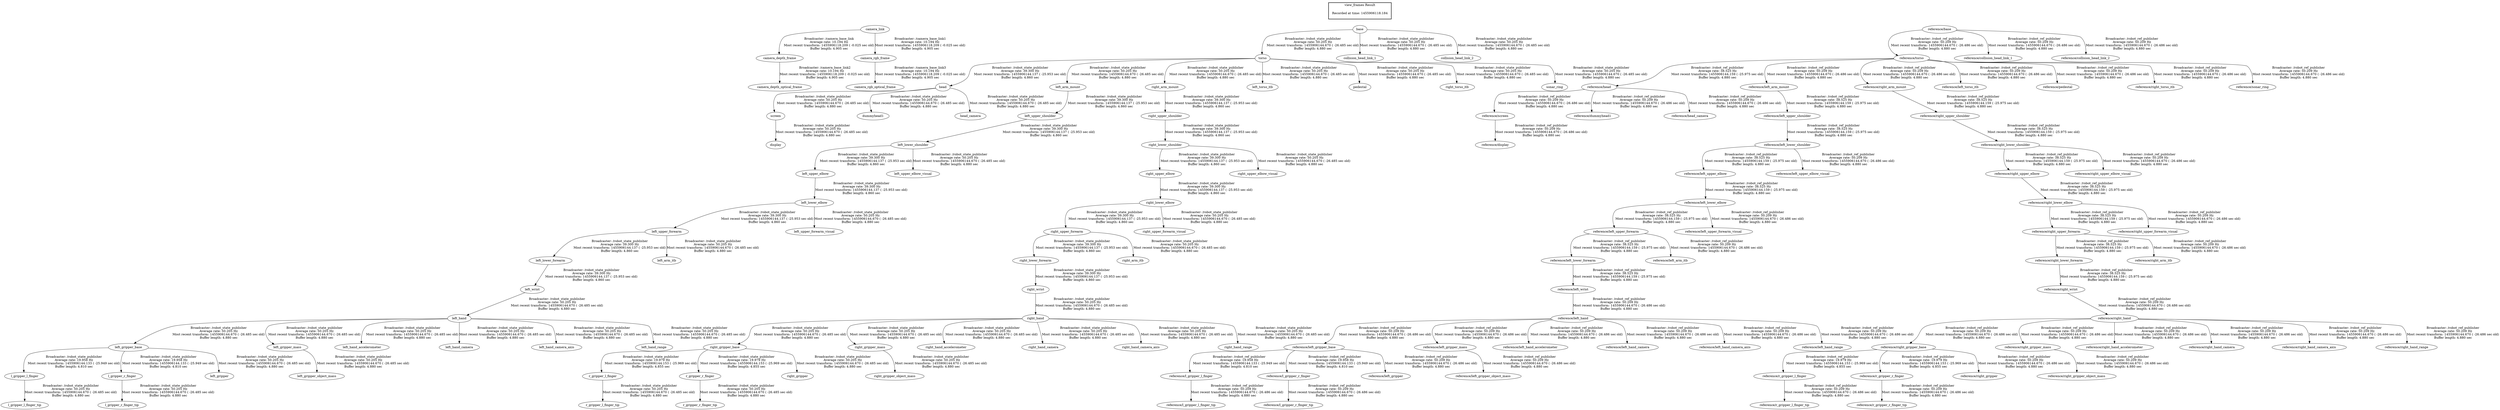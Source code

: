 digraph G {
"camera_depth_frame" -> "camera_depth_optical_frame"[label="Broadcaster: /camera_base_link2\nAverage rate: 10.194 Hz\nMost recent transform: 1455906118.209 ( -0.025 sec old)\nBuffer length: 4.905 sec\n"];
"camera_link" -> "camera_depth_frame"[label="Broadcaster: /camera_base_link\nAverage rate: 10.194 Hz\nMost recent transform: 1455906118.209 ( -0.025 sec old)\nBuffer length: 4.905 sec\n"];
"camera_rgb_frame" -> "camera_rgb_optical_frame"[label="Broadcaster: /camera_base_link3\nAverage rate: 10.194 Hz\nMost recent transform: 1455906118.209 ( -0.025 sec old)\nBuffer length: 4.905 sec\n"];
"camera_link" -> "camera_rgb_frame"[label="Broadcaster: /camera_base_link1\nAverage rate: 10.194 Hz\nMost recent transform: 1455906118.209 ( -0.025 sec old)\nBuffer length: 4.905 sec\n"];
"torso" -> "head"[label="Broadcaster: /robot_state_publisher\nAverage rate: 39.300 Hz\nMost recent transform: 1455906144.137 ( -25.953 sec old)\nBuffer length: 4.860 sec\n"];
"base" -> "torso"[label="Broadcaster: /robot_state_publisher\nAverage rate: 50.205 Hz\nMost recent transform: 1455906144.670 ( -26.485 sec old)\nBuffer length: 4.880 sec\n"];
"left_lower_shoulder" -> "left_upper_elbow"[label="Broadcaster: /robot_state_publisher\nAverage rate: 39.300 Hz\nMost recent transform: 1455906144.137 ( -25.953 sec old)\nBuffer length: 4.860 sec\n"];
"left_upper_shoulder" -> "left_lower_shoulder"[label="Broadcaster: /robot_state_publisher\nAverage rate: 39.300 Hz\nMost recent transform: 1455906144.137 ( -25.953 sec old)\nBuffer length: 4.860 sec\n"];
"left_upper_elbow" -> "left_lower_elbow"[label="Broadcaster: /robot_state_publisher\nAverage rate: 39.300 Hz\nMost recent transform: 1455906144.137 ( -25.953 sec old)\nBuffer length: 4.860 sec\n"];
"left_arm_mount" -> "left_upper_shoulder"[label="Broadcaster: /robot_state_publisher\nAverage rate: 39.300 Hz\nMost recent transform: 1455906144.137 ( -25.953 sec old)\nBuffer length: 4.860 sec\n"];
"torso" -> "left_arm_mount"[label="Broadcaster: /robot_state_publisher\nAverage rate: 50.205 Hz\nMost recent transform: 1455906144.670 ( -26.485 sec old)\nBuffer length: 4.880 sec\n"];
"left_lower_elbow" -> "left_upper_forearm"[label="Broadcaster: /robot_state_publisher\nAverage rate: 39.300 Hz\nMost recent transform: 1455906144.137 ( -25.953 sec old)\nBuffer length: 4.860 sec\n"];
"left_upper_forearm" -> "left_lower_forearm"[label="Broadcaster: /robot_state_publisher\nAverage rate: 39.300 Hz\nMost recent transform: 1455906144.137 ( -25.953 sec old)\nBuffer length: 4.860 sec\n"];
"left_lower_forearm" -> "left_wrist"[label="Broadcaster: /robot_state_publisher\nAverage rate: 39.300 Hz\nMost recent transform: 1455906144.137 ( -25.953 sec old)\nBuffer length: 4.860 sec\n"];
"right_lower_shoulder" -> "right_upper_elbow"[label="Broadcaster: /robot_state_publisher\nAverage rate: 39.300 Hz\nMost recent transform: 1455906144.137 ( -25.953 sec old)\nBuffer length: 4.860 sec\n"];
"right_upper_shoulder" -> "right_lower_shoulder"[label="Broadcaster: /robot_state_publisher\nAverage rate: 39.300 Hz\nMost recent transform: 1455906144.137 ( -25.953 sec old)\nBuffer length: 4.860 sec\n"];
"right_upper_elbow" -> "right_lower_elbow"[label="Broadcaster: /robot_state_publisher\nAverage rate: 39.300 Hz\nMost recent transform: 1455906144.137 ( -25.953 sec old)\nBuffer length: 4.860 sec\n"];
"right_arm_mount" -> "right_upper_shoulder"[label="Broadcaster: /robot_state_publisher\nAverage rate: 39.300 Hz\nMost recent transform: 1455906144.137 ( -25.953 sec old)\nBuffer length: 4.860 sec\n"];
"torso" -> "right_arm_mount"[label="Broadcaster: /robot_state_publisher\nAverage rate: 50.205 Hz\nMost recent transform: 1455906144.670 ( -26.485 sec old)\nBuffer length: 4.880 sec\n"];
"right_lower_elbow" -> "right_upper_forearm"[label="Broadcaster: /robot_state_publisher\nAverage rate: 39.300 Hz\nMost recent transform: 1455906144.137 ( -25.953 sec old)\nBuffer length: 4.860 sec\n"];
"right_upper_forearm" -> "right_lower_forearm"[label="Broadcaster: /robot_state_publisher\nAverage rate: 39.300 Hz\nMost recent transform: 1455906144.137 ( -25.953 sec old)\nBuffer length: 4.860 sec\n"];
"right_lower_forearm" -> "right_wrist"[label="Broadcaster: /robot_state_publisher\nAverage rate: 39.300 Hz\nMost recent transform: 1455906144.137 ( -25.953 sec old)\nBuffer length: 4.860 sec\n"];
"reference/torso" -> "reference/head"[label="Broadcaster: /robot_ref_publisher\nAverage rate: 38.525 Hz\nMost recent transform: 1455906144.159 ( -25.975 sec old)\nBuffer length: 4.880 sec\n"];
"reference/base" -> "reference/torso"[label="Broadcaster: /robot_ref_publisher\nAverage rate: 50.209 Hz\nMost recent transform: 1455906144.670 ( -26.486 sec old)\nBuffer length: 4.880 sec\n"];
"reference/left_lower_shoulder" -> "reference/left_upper_elbow"[label="Broadcaster: /robot_ref_publisher\nAverage rate: 38.525 Hz\nMost recent transform: 1455906144.159 ( -25.975 sec old)\nBuffer length: 4.880 sec\n"];
"reference/left_upper_shoulder" -> "reference/left_lower_shoulder"[label="Broadcaster: /robot_ref_publisher\nAverage rate: 38.525 Hz\nMost recent transform: 1455906144.159 ( -25.975 sec old)\nBuffer length: 4.880 sec\n"];
"reference/left_upper_elbow" -> "reference/left_lower_elbow"[label="Broadcaster: /robot_ref_publisher\nAverage rate: 38.525 Hz\nMost recent transform: 1455906144.159 ( -25.975 sec old)\nBuffer length: 4.880 sec\n"];
"reference/left_arm_mount" -> "reference/left_upper_shoulder"[label="Broadcaster: /robot_ref_publisher\nAverage rate: 38.525 Hz\nMost recent transform: 1455906144.159 ( -25.975 sec old)\nBuffer length: 4.880 sec\n"];
"reference/torso" -> "reference/left_arm_mount"[label="Broadcaster: /robot_ref_publisher\nAverage rate: 50.209 Hz\nMost recent transform: 1455906144.670 ( -26.486 sec old)\nBuffer length: 4.880 sec\n"];
"reference/left_lower_elbow" -> "reference/left_upper_forearm"[label="Broadcaster: /robot_ref_publisher\nAverage rate: 38.525 Hz\nMost recent transform: 1455906144.159 ( -25.975 sec old)\nBuffer length: 4.880 sec\n"];
"reference/left_upper_forearm" -> "reference/left_lower_forearm"[label="Broadcaster: /robot_ref_publisher\nAverage rate: 38.525 Hz\nMost recent transform: 1455906144.159 ( -25.975 sec old)\nBuffer length: 4.880 sec\n"];
"reference/left_lower_forearm" -> "reference/left_wrist"[label="Broadcaster: /robot_ref_publisher\nAverage rate: 38.525 Hz\nMost recent transform: 1455906144.159 ( -25.975 sec old)\nBuffer length: 4.880 sec\n"];
"reference/right_lower_shoulder" -> "reference/right_upper_elbow"[label="Broadcaster: /robot_ref_publisher\nAverage rate: 38.525 Hz\nMost recent transform: 1455906144.159 ( -25.975 sec old)\nBuffer length: 4.880 sec\n"];
"reference/right_upper_shoulder" -> "reference/right_lower_shoulder"[label="Broadcaster: /robot_ref_publisher\nAverage rate: 38.525 Hz\nMost recent transform: 1455906144.159 ( -25.975 sec old)\nBuffer length: 4.880 sec\n"];
"reference/right_upper_elbow" -> "reference/right_lower_elbow"[label="Broadcaster: /robot_ref_publisher\nAverage rate: 38.525 Hz\nMost recent transform: 1455906144.159 ( -25.975 sec old)\nBuffer length: 4.880 sec\n"];
"reference/right_arm_mount" -> "reference/right_upper_shoulder"[label="Broadcaster: /robot_ref_publisher\nAverage rate: 38.525 Hz\nMost recent transform: 1455906144.159 ( -25.975 sec old)\nBuffer length: 4.880 sec\n"];
"reference/torso" -> "reference/right_arm_mount"[label="Broadcaster: /robot_ref_publisher\nAverage rate: 50.209 Hz\nMost recent transform: 1455906144.670 ( -26.486 sec old)\nBuffer length: 4.880 sec\n"];
"reference/right_lower_elbow" -> "reference/right_upper_forearm"[label="Broadcaster: /robot_ref_publisher\nAverage rate: 38.525 Hz\nMost recent transform: 1455906144.159 ( -25.975 sec old)\nBuffer length: 4.880 sec\n"];
"reference/right_upper_forearm" -> "reference/right_lower_forearm"[label="Broadcaster: /robot_ref_publisher\nAverage rate: 38.525 Hz\nMost recent transform: 1455906144.159 ( -25.975 sec old)\nBuffer length: 4.880 sec\n"];
"reference/right_lower_forearm" -> "reference/right_wrist"[label="Broadcaster: /robot_ref_publisher\nAverage rate: 38.525 Hz\nMost recent transform: 1455906144.159 ( -25.975 sec old)\nBuffer length: 4.880 sec\n"];
"base" -> "collision_head_link_1"[label="Broadcaster: /robot_state_publisher\nAverage rate: 50.205 Hz\nMost recent transform: 1455906144.670 ( -26.485 sec old)\nBuffer length: 4.880 sec\n"];
"base" -> "collision_head_link_2"[label="Broadcaster: /robot_state_publisher\nAverage rate: 50.205 Hz\nMost recent transform: 1455906144.670 ( -26.485 sec old)\nBuffer length: 4.880 sec\n"];
"screen" -> "display"[label="Broadcaster: /robot_state_publisher\nAverage rate: 50.205 Hz\nMost recent transform: 1455906144.670 ( -26.485 sec old)\nBuffer length: 4.880 sec\n"];
"head" -> "screen"[label="Broadcaster: /robot_state_publisher\nAverage rate: 50.205 Hz\nMost recent transform: 1455906144.670 ( -26.485 sec old)\nBuffer length: 4.880 sec\n"];
"head" -> "dummyhead1"[label="Broadcaster: /robot_state_publisher\nAverage rate: 50.205 Hz\nMost recent transform: 1455906144.670 ( -26.485 sec old)\nBuffer length: 4.880 sec\n"];
"head" -> "head_camera"[label="Broadcaster: /robot_state_publisher\nAverage rate: 50.205 Hz\nMost recent transform: 1455906144.670 ( -26.485 sec old)\nBuffer length: 4.880 sec\n"];
"l_gripper_l_finger" -> "l_gripper_l_finger_tip"[label="Broadcaster: /robot_state_publisher\nAverage rate: 50.205 Hz\nMost recent transform: 1455906144.670 ( -26.485 sec old)\nBuffer length: 4.880 sec\n"];
"left_gripper_base" -> "l_gripper_l_finger"[label="Broadcaster: /robot_state_publisher\nAverage rate: 19.958 Hz\nMost recent transform: 1455906144.133 ( -25.949 sec old)\nBuffer length: 4.810 sec\n"];
"l_gripper_r_finger" -> "l_gripper_r_finger_tip"[label="Broadcaster: /robot_state_publisher\nAverage rate: 50.205 Hz\nMost recent transform: 1455906144.670 ( -26.485 sec old)\nBuffer length: 4.880 sec\n"];
"left_gripper_base" -> "l_gripper_r_finger"[label="Broadcaster: /robot_state_publisher\nAverage rate: 19.958 Hz\nMost recent transform: 1455906144.133 ( -25.949 sec old)\nBuffer length: 4.810 sec\n"];
"left_lower_shoulder" -> "left_upper_elbow_visual"[label="Broadcaster: /robot_state_publisher\nAverage rate: 50.205 Hz\nMost recent transform: 1455906144.670 ( -26.485 sec old)\nBuffer length: 4.880 sec\n"];
"left_gripper_base" -> "left_gripper"[label="Broadcaster: /robot_state_publisher\nAverage rate: 50.205 Hz\nMost recent transform: 1455906144.670 ( -26.485 sec old)\nBuffer length: 4.880 sec\n"];
"left_hand" -> "left_gripper_base"[label="Broadcaster: /robot_state_publisher\nAverage rate: 50.205 Hz\nMost recent transform: 1455906144.670 ( -26.485 sec old)\nBuffer length: 4.880 sec\n"];
"left_wrist" -> "left_hand"[label="Broadcaster: /robot_state_publisher\nAverage rate: 50.205 Hz\nMost recent transform: 1455906144.670 ( -26.485 sec old)\nBuffer length: 4.880 sec\n"];
"left_hand" -> "left_gripper_mass"[label="Broadcaster: /robot_state_publisher\nAverage rate: 50.205 Hz\nMost recent transform: 1455906144.670 ( -26.485 sec old)\nBuffer length: 4.880 sec\n"];
"left_gripper_mass" -> "left_gripper_object_mass"[label="Broadcaster: /robot_state_publisher\nAverage rate: 50.205 Hz\nMost recent transform: 1455906144.670 ( -26.485 sec old)\nBuffer length: 4.880 sec\n"];
"left_hand" -> "left_hand_accelerometer"[label="Broadcaster: /robot_state_publisher\nAverage rate: 50.205 Hz\nMost recent transform: 1455906144.670 ( -26.485 sec old)\nBuffer length: 4.880 sec\n"];
"left_hand" -> "left_hand_camera"[label="Broadcaster: /robot_state_publisher\nAverage rate: 50.205 Hz\nMost recent transform: 1455906144.670 ( -26.485 sec old)\nBuffer length: 4.880 sec\n"];
"left_hand" -> "left_hand_camera_axis"[label="Broadcaster: /robot_state_publisher\nAverage rate: 50.205 Hz\nMost recent transform: 1455906144.670 ( -26.485 sec old)\nBuffer length: 4.880 sec\n"];
"left_hand" -> "left_hand_range"[label="Broadcaster: /robot_state_publisher\nAverage rate: 50.205 Hz\nMost recent transform: 1455906144.670 ( -26.485 sec old)\nBuffer length: 4.880 sec\n"];
"torso" -> "left_torso_itb"[label="Broadcaster: /robot_state_publisher\nAverage rate: 50.205 Hz\nMost recent transform: 1455906144.670 ( -26.485 sec old)\nBuffer length: 4.880 sec\n"];
"left_lower_elbow" -> "left_upper_forearm_visual"[label="Broadcaster: /robot_state_publisher\nAverage rate: 50.205 Hz\nMost recent transform: 1455906144.670 ( -26.485 sec old)\nBuffer length: 4.880 sec\n"];
"left_upper_forearm" -> "left_arm_itb"[label="Broadcaster: /robot_state_publisher\nAverage rate: 50.205 Hz\nMost recent transform: 1455906144.670 ( -26.485 sec old)\nBuffer length: 4.880 sec\n"];
"torso" -> "pedestal"[label="Broadcaster: /robot_state_publisher\nAverage rate: 50.205 Hz\nMost recent transform: 1455906144.670 ( -26.485 sec old)\nBuffer length: 4.880 sec\n"];
"r_gripper_l_finger" -> "r_gripper_l_finger_tip"[label="Broadcaster: /robot_state_publisher\nAverage rate: 50.205 Hz\nMost recent transform: 1455906144.670 ( -26.485 sec old)\nBuffer length: 4.880 sec\n"];
"right_gripper_base" -> "r_gripper_l_finger"[label="Broadcaster: /robot_state_publisher\nAverage rate: 19.979 Hz\nMost recent transform: 1455906144.153 ( -25.969 sec old)\nBuffer length: 4.855 sec\n"];
"r_gripper_r_finger" -> "r_gripper_r_finger_tip"[label="Broadcaster: /robot_state_publisher\nAverage rate: 50.205 Hz\nMost recent transform: 1455906144.670 ( -26.485 sec old)\nBuffer length: 4.880 sec\n"];
"right_gripper_base" -> "r_gripper_r_finger"[label="Broadcaster: /robot_state_publisher\nAverage rate: 19.979 Hz\nMost recent transform: 1455906144.153 ( -25.969 sec old)\nBuffer length: 4.855 sec\n"];
"right_lower_shoulder" -> "right_upper_elbow_visual"[label="Broadcaster: /robot_state_publisher\nAverage rate: 50.205 Hz\nMost recent transform: 1455906144.670 ( -26.485 sec old)\nBuffer length: 4.880 sec\n"];
"right_gripper_base" -> "right_gripper"[label="Broadcaster: /robot_state_publisher\nAverage rate: 50.205 Hz\nMost recent transform: 1455906144.670 ( -26.485 sec old)\nBuffer length: 4.880 sec\n"];
"right_hand" -> "right_gripper_base"[label="Broadcaster: /robot_state_publisher\nAverage rate: 50.205 Hz\nMost recent transform: 1455906144.670 ( -26.485 sec old)\nBuffer length: 4.880 sec\n"];
"right_wrist" -> "right_hand"[label="Broadcaster: /robot_state_publisher\nAverage rate: 50.205 Hz\nMost recent transform: 1455906144.670 ( -26.485 sec old)\nBuffer length: 4.880 sec\n"];
"right_hand" -> "right_gripper_mass"[label="Broadcaster: /robot_state_publisher\nAverage rate: 50.205 Hz\nMost recent transform: 1455906144.670 ( -26.485 sec old)\nBuffer length: 4.880 sec\n"];
"right_gripper_mass" -> "right_gripper_object_mass"[label="Broadcaster: /robot_state_publisher\nAverage rate: 50.205 Hz\nMost recent transform: 1455906144.670 ( -26.485 sec old)\nBuffer length: 4.880 sec\n"];
"right_hand" -> "right_hand_accelerometer"[label="Broadcaster: /robot_state_publisher\nAverage rate: 50.205 Hz\nMost recent transform: 1455906144.670 ( -26.485 sec old)\nBuffer length: 4.880 sec\n"];
"right_hand" -> "right_hand_camera"[label="Broadcaster: /robot_state_publisher\nAverage rate: 50.205 Hz\nMost recent transform: 1455906144.670 ( -26.485 sec old)\nBuffer length: 4.880 sec\n"];
"right_hand" -> "right_hand_camera_axis"[label="Broadcaster: /robot_state_publisher\nAverage rate: 50.205 Hz\nMost recent transform: 1455906144.670 ( -26.485 sec old)\nBuffer length: 4.880 sec\n"];
"right_hand" -> "right_hand_range"[label="Broadcaster: /robot_state_publisher\nAverage rate: 50.205 Hz\nMost recent transform: 1455906144.670 ( -26.485 sec old)\nBuffer length: 4.880 sec\n"];
"torso" -> "right_torso_itb"[label="Broadcaster: /robot_state_publisher\nAverage rate: 50.205 Hz\nMost recent transform: 1455906144.670 ( -26.485 sec old)\nBuffer length: 4.880 sec\n"];
"right_lower_elbow" -> "right_upper_forearm_visual"[label="Broadcaster: /robot_state_publisher\nAverage rate: 50.205 Hz\nMost recent transform: 1455906144.670 ( -26.485 sec old)\nBuffer length: 4.880 sec\n"];
"right_upper_forearm" -> "right_arm_itb"[label="Broadcaster: /robot_state_publisher\nAverage rate: 50.205 Hz\nMost recent transform: 1455906144.670 ( -26.485 sec old)\nBuffer length: 4.880 sec\n"];
"torso" -> "sonar_ring"[label="Broadcaster: /robot_state_publisher\nAverage rate: 50.205 Hz\nMost recent transform: 1455906144.670 ( -26.485 sec old)\nBuffer length: 4.880 sec\n"];
"reference/base" -> "reference/collision_head_link_1"[label="Broadcaster: /robot_ref_publisher\nAverage rate: 50.209 Hz\nMost recent transform: 1455906144.670 ( -26.486 sec old)\nBuffer length: 4.880 sec\n"];
"reference/base" -> "reference/collision_head_link_2"[label="Broadcaster: /robot_ref_publisher\nAverage rate: 50.209 Hz\nMost recent transform: 1455906144.670 ( -26.486 sec old)\nBuffer length: 4.880 sec\n"];
"reference/screen" -> "reference/display"[label="Broadcaster: /robot_ref_publisher\nAverage rate: 50.209 Hz\nMost recent transform: 1455906144.670 ( -26.486 sec old)\nBuffer length: 4.880 sec\n"];
"reference/head" -> "reference/screen"[label="Broadcaster: /robot_ref_publisher\nAverage rate: 50.209 Hz\nMost recent transform: 1455906144.670 ( -26.486 sec old)\nBuffer length: 4.880 sec\n"];
"reference/head" -> "reference/dummyhead1"[label="Broadcaster: /robot_ref_publisher\nAverage rate: 50.209 Hz\nMost recent transform: 1455906144.670 ( -26.486 sec old)\nBuffer length: 4.880 sec\n"];
"reference/head" -> "reference/head_camera"[label="Broadcaster: /robot_ref_publisher\nAverage rate: 50.209 Hz\nMost recent transform: 1455906144.670 ( -26.486 sec old)\nBuffer length: 4.880 sec\n"];
"reference/l_gripper_l_finger" -> "reference/l_gripper_l_finger_tip"[label="Broadcaster: /robot_ref_publisher\nAverage rate: 50.209 Hz\nMost recent transform: 1455906144.670 ( -26.486 sec old)\nBuffer length: 4.880 sec\n"];
"reference/left_gripper_base" -> "reference/l_gripper_l_finger"[label="Broadcaster: /robot_ref_publisher\nAverage rate: 19.958 Hz\nMost recent transform: 1455906144.133 ( -25.949 sec old)\nBuffer length: 4.810 sec\n"];
"reference/l_gripper_r_finger" -> "reference/l_gripper_r_finger_tip"[label="Broadcaster: /robot_ref_publisher\nAverage rate: 50.209 Hz\nMost recent transform: 1455906144.670 ( -26.486 sec old)\nBuffer length: 4.880 sec\n"];
"reference/left_gripper_base" -> "reference/l_gripper_r_finger"[label="Broadcaster: /robot_ref_publisher\nAverage rate: 19.958 Hz\nMost recent transform: 1455906144.133 ( -25.949 sec old)\nBuffer length: 4.810 sec\n"];
"reference/left_lower_shoulder" -> "reference/left_upper_elbow_visual"[label="Broadcaster: /robot_ref_publisher\nAverage rate: 50.209 Hz\nMost recent transform: 1455906144.670 ( -26.486 sec old)\nBuffer length: 4.880 sec\n"];
"reference/left_gripper_base" -> "reference/left_gripper"[label="Broadcaster: /robot_ref_publisher\nAverage rate: 50.209 Hz\nMost recent transform: 1455906144.670 ( -26.486 sec old)\nBuffer length: 4.880 sec\n"];
"reference/left_hand" -> "reference/left_gripper_base"[label="Broadcaster: /robot_ref_publisher\nAverage rate: 50.209 Hz\nMost recent transform: 1455906144.670 ( -26.486 sec old)\nBuffer length: 4.880 sec\n"];
"reference/left_wrist" -> "reference/left_hand"[label="Broadcaster: /robot_ref_publisher\nAverage rate: 50.209 Hz\nMost recent transform: 1455906144.670 ( -26.486 sec old)\nBuffer length: 4.880 sec\n"];
"reference/left_hand" -> "reference/left_gripper_mass"[label="Broadcaster: /robot_ref_publisher\nAverage rate: 50.209 Hz\nMost recent transform: 1455906144.670 ( -26.486 sec old)\nBuffer length: 4.880 sec\n"];
"reference/left_gripper_mass" -> "reference/left_gripper_object_mass"[label="Broadcaster: /robot_ref_publisher\nAverage rate: 50.209 Hz\nMost recent transform: 1455906144.670 ( -26.486 sec old)\nBuffer length: 4.880 sec\n"];
"reference/left_hand" -> "reference/left_hand_accelerometer"[label="Broadcaster: /robot_ref_publisher\nAverage rate: 50.209 Hz\nMost recent transform: 1455906144.670 ( -26.486 sec old)\nBuffer length: 4.880 sec\n"];
"reference/left_hand" -> "reference/left_hand_camera"[label="Broadcaster: /robot_ref_publisher\nAverage rate: 50.209 Hz\nMost recent transform: 1455906144.670 ( -26.486 sec old)\nBuffer length: 4.880 sec\n"];
"reference/left_hand" -> "reference/left_hand_camera_axis"[label="Broadcaster: /robot_ref_publisher\nAverage rate: 50.209 Hz\nMost recent transform: 1455906144.670 ( -26.486 sec old)\nBuffer length: 4.880 sec\n"];
"reference/left_hand" -> "reference/left_hand_range"[label="Broadcaster: /robot_ref_publisher\nAverage rate: 50.209 Hz\nMost recent transform: 1455906144.670 ( -26.486 sec old)\nBuffer length: 4.880 sec\n"];
"reference/torso" -> "reference/left_torso_itb"[label="Broadcaster: /robot_ref_publisher\nAverage rate: 50.209 Hz\nMost recent transform: 1455906144.670 ( -26.486 sec old)\nBuffer length: 4.880 sec\n"];
"reference/left_lower_elbow" -> "reference/left_upper_forearm_visual"[label="Broadcaster: /robot_ref_publisher\nAverage rate: 50.209 Hz\nMost recent transform: 1455906144.670 ( -26.486 sec old)\nBuffer length: 4.880 sec\n"];
"reference/left_upper_forearm" -> "reference/left_arm_itb"[label="Broadcaster: /robot_ref_publisher\nAverage rate: 50.209 Hz\nMost recent transform: 1455906144.670 ( -26.486 sec old)\nBuffer length: 4.880 sec\n"];
"reference/torso" -> "reference/pedestal"[label="Broadcaster: /robot_ref_publisher\nAverage rate: 50.209 Hz\nMost recent transform: 1455906144.670 ( -26.486 sec old)\nBuffer length: 4.880 sec\n"];
"reference/r_gripper_l_finger" -> "reference/r_gripper_l_finger_tip"[label="Broadcaster: /robot_ref_publisher\nAverage rate: 50.209 Hz\nMost recent transform: 1455906144.670 ( -26.486 sec old)\nBuffer length: 4.880 sec\n"];
"reference/right_gripper_base" -> "reference/r_gripper_l_finger"[label="Broadcaster: /robot_ref_publisher\nAverage rate: 19.979 Hz\nMost recent transform: 1455906144.153 ( -25.969 sec old)\nBuffer length: 4.855 sec\n"];
"reference/r_gripper_r_finger" -> "reference/r_gripper_r_finger_tip"[label="Broadcaster: /robot_ref_publisher\nAverage rate: 50.209 Hz\nMost recent transform: 1455906144.670 ( -26.486 sec old)\nBuffer length: 4.880 sec\n"];
"reference/right_gripper_base" -> "reference/r_gripper_r_finger"[label="Broadcaster: /robot_ref_publisher\nAverage rate: 19.979 Hz\nMost recent transform: 1455906144.153 ( -25.969 sec old)\nBuffer length: 4.855 sec\n"];
"reference/right_lower_shoulder" -> "reference/right_upper_elbow_visual"[label="Broadcaster: /robot_ref_publisher\nAverage rate: 50.209 Hz\nMost recent transform: 1455906144.670 ( -26.486 sec old)\nBuffer length: 4.880 sec\n"];
"reference/right_gripper_base" -> "reference/right_gripper"[label="Broadcaster: /robot_ref_publisher\nAverage rate: 50.209 Hz\nMost recent transform: 1455906144.670 ( -26.486 sec old)\nBuffer length: 4.880 sec\n"];
"reference/right_hand" -> "reference/right_gripper_base"[label="Broadcaster: /robot_ref_publisher\nAverage rate: 50.209 Hz\nMost recent transform: 1455906144.670 ( -26.486 sec old)\nBuffer length: 4.880 sec\n"];
"reference/right_wrist" -> "reference/right_hand"[label="Broadcaster: /robot_ref_publisher\nAverage rate: 50.209 Hz\nMost recent transform: 1455906144.670 ( -26.486 sec old)\nBuffer length: 4.880 sec\n"];
"reference/right_hand" -> "reference/right_gripper_mass"[label="Broadcaster: /robot_ref_publisher\nAverage rate: 50.209 Hz\nMost recent transform: 1455906144.670 ( -26.486 sec old)\nBuffer length: 4.880 sec\n"];
"reference/right_gripper_mass" -> "reference/right_gripper_object_mass"[label="Broadcaster: /robot_ref_publisher\nAverage rate: 50.209 Hz\nMost recent transform: 1455906144.670 ( -26.486 sec old)\nBuffer length: 4.880 sec\n"];
"reference/right_hand" -> "reference/right_hand_accelerometer"[label="Broadcaster: /robot_ref_publisher\nAverage rate: 50.209 Hz\nMost recent transform: 1455906144.670 ( -26.486 sec old)\nBuffer length: 4.880 sec\n"];
"reference/right_hand" -> "reference/right_hand_camera"[label="Broadcaster: /robot_ref_publisher\nAverage rate: 50.209 Hz\nMost recent transform: 1455906144.670 ( -26.486 sec old)\nBuffer length: 4.880 sec\n"];
"reference/right_hand" -> "reference/right_hand_camera_axis"[label="Broadcaster: /robot_ref_publisher\nAverage rate: 50.209 Hz\nMost recent transform: 1455906144.670 ( -26.486 sec old)\nBuffer length: 4.880 sec\n"];
"reference/right_hand" -> "reference/right_hand_range"[label="Broadcaster: /robot_ref_publisher\nAverage rate: 50.209 Hz\nMost recent transform: 1455906144.670 ( -26.486 sec old)\nBuffer length: 4.880 sec\n"];
"reference/torso" -> "reference/right_torso_itb"[label="Broadcaster: /robot_ref_publisher\nAverage rate: 50.209 Hz\nMost recent transform: 1455906144.670 ( -26.486 sec old)\nBuffer length: 4.880 sec\n"];
"reference/right_lower_elbow" -> "reference/right_upper_forearm_visual"[label="Broadcaster: /robot_ref_publisher\nAverage rate: 50.209 Hz\nMost recent transform: 1455906144.670 ( -26.486 sec old)\nBuffer length: 4.880 sec\n"];
"reference/right_upper_forearm" -> "reference/right_arm_itb"[label="Broadcaster: /robot_ref_publisher\nAverage rate: 50.209 Hz\nMost recent transform: 1455906144.670 ( -26.486 sec old)\nBuffer length: 4.880 sec\n"];
"reference/torso" -> "reference/sonar_ring"[label="Broadcaster: /robot_ref_publisher\nAverage rate: 50.209 Hz\nMost recent transform: 1455906144.670 ( -26.486 sec old)\nBuffer length: 4.880 sec\n"];
edge [style=invis];
 subgraph cluster_legend { style=bold; color=black; label ="view_frames Result";
"Recorded at time: 1455906118.184"[ shape=plaintext ] ;
 }->"camera_link";
edge [style=invis];
 subgraph cluster_legend { style=bold; color=black; label ="view_frames Result";
"Recorded at time: 1455906118.184"[ shape=plaintext ] ;
 }->"base";
edge [style=invis];
 subgraph cluster_legend { style=bold; color=black; label ="view_frames Result";
"Recorded at time: 1455906118.184"[ shape=plaintext ] ;
 }->"reference/base";
}